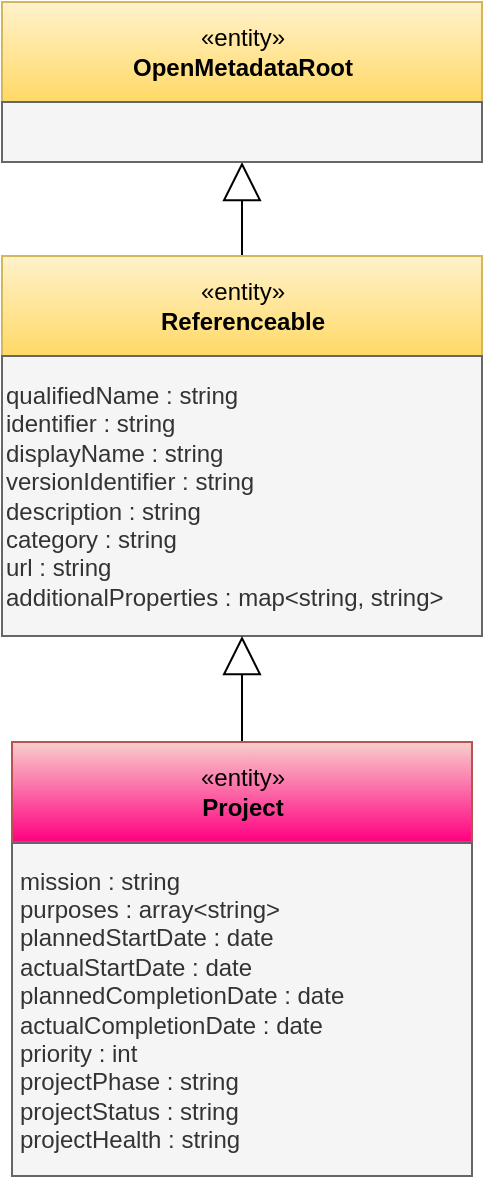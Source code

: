 <mxfile version="28.2.5" pages="2">
  <diagram id="zE5Gvw4sAXGilmlZFJis" name="project-type">
    <mxGraphModel dx="1234" dy="830" grid="1" gridSize="10" guides="1" tooltips="1" connect="1" arrows="1" fold="1" page="1" pageScale="1" pageWidth="827" pageHeight="1169" math="0" shadow="0">
      <root>
        <mxCell id="0" />
        <mxCell id="1" parent="0" />
        <mxCell id="Rkg_M0IdD2Z5Ybuixs8V-1" style="edgeStyle=orthogonalEdgeStyle;rounded=0;orthogonalLoop=1;jettySize=auto;html=1;exitX=0.5;exitY=0;exitDx=0;exitDy=0;entryX=0.5;entryY=1;entryDx=0;entryDy=0;endArrow=block;endFill=0;endSize=17;" edge="1" parent="1" source="Rkg_M0IdD2Z5Ybuixs8V-2" target="Rkg_M0IdD2Z5Ybuixs8V-6">
          <mxGeometry relative="1" as="geometry" />
        </mxCell>
        <mxCell id="Rkg_M0IdD2Z5Ybuixs8V-2" value="«entity»&lt;br&gt;&lt;b&gt;Referenceable&lt;/b&gt;" style="html=1;strokeColor=#d6b656;align=center;fillColor=#fff2cc;gradientColor=#ffd966;" vertex="1" parent="1">
          <mxGeometry x="390" y="187" width="240" height="50" as="geometry" />
        </mxCell>
        <mxCell id="Rkg_M0IdD2Z5Ybuixs8V-3" value="qualifiedName : string&lt;div&gt;identifier : string&lt;br&gt;&lt;div&gt;displayName : string&lt;div&gt;versionIdentifier : string&lt;br&gt;description : string&lt;/div&gt;&lt;div&gt;category : string&lt;/div&gt;&lt;div&gt;url : string&lt;br&gt;&lt;/div&gt;additionalProperties : map&amp;lt;string, string&amp;gt;&lt;br&gt;&lt;div style=&quot;text-align: left&quot;&gt;&lt;/div&gt;&lt;/div&gt;&lt;/div&gt;" style="rounded=0;whiteSpace=wrap;html=1;strokeColor=#666666;align=left;fillColor=#f5f5f5;fontColor=#333333;" vertex="1" parent="1">
          <mxGeometry x="390" y="237" width="240" height="140" as="geometry" />
        </mxCell>
        <mxCell id="Rkg_M0IdD2Z5Ybuixs8V-4" style="edgeStyle=orthogonalEdgeStyle;rounded=0;orthogonalLoop=1;jettySize=auto;html=1;endArrow=block;endFill=0;endSize=17;exitX=0.5;exitY=0;exitDx=0;exitDy=0;" edge="1" parent="1" target="Rkg_M0IdD2Z5Ybuixs8V-3" source="Rkg_M0IdD2Z5Ybuixs8V-8">
          <mxGeometry relative="1" as="geometry">
            <mxPoint x="510" y="417" as="sourcePoint" />
          </mxGeometry>
        </mxCell>
        <mxCell id="Rkg_M0IdD2Z5Ybuixs8V-5" value="«entity»&lt;br&gt;&lt;b&gt;OpenMetadataRoot&lt;/b&gt;" style="html=1;strokeColor=#d6b656;align=center;fillColor=#fff2cc;gradientColor=#ffd966;" vertex="1" parent="1">
          <mxGeometry x="390" y="60" width="240" height="50" as="geometry" />
        </mxCell>
        <mxCell id="Rkg_M0IdD2Z5Ybuixs8V-6" value="&lt;br&gt;&lt;div style=&quot;text-align: left&quot;&gt;&lt;/div&gt;" style="rounded=0;whiteSpace=wrap;html=1;strokeColor=#666666;align=left;fillColor=#f5f5f5;fontColor=#333333;" vertex="1" parent="1">
          <mxGeometry x="390" y="110" width="240" height="30" as="geometry" />
        </mxCell>
        <mxCell id="Rkg_M0IdD2Z5Ybuixs8V-8" value="«entity»&lt;br&gt;&lt;b&gt;Project&lt;/b&gt;" style="html=1;strokeColor=#b85450;align=center;fillColor=#f8cecc;gradientColor=#FF0080;" vertex="1" parent="1">
          <mxGeometry x="395" y="430" width="230" height="50" as="geometry" />
        </mxCell>
        <mxCell id="Rkg_M0IdD2Z5Ybuixs8V-9" value="&lt;div&gt;mission : string&lt;/div&gt;&lt;div&gt;purposes : array&amp;lt;string&amp;gt;&lt;/div&gt;&lt;div&gt;plannedStartDate : date&lt;/div&gt;&lt;div&gt;actualStartDate : date&lt;/div&gt;&lt;div&gt;plannedCompletionDate : date&lt;br&gt;actualCompletionDate : date&lt;br&gt;&lt;div&gt;priority : int&lt;br&gt;&lt;div&gt;projectPhase : string&lt;br&gt;projectStatus : string&lt;div&gt;projectHealth : string&lt;/div&gt;&lt;/div&gt;&lt;/div&gt;&lt;/div&gt;" style="rounded=0;whiteSpace=wrap;html=1;align=left;spacingLeft=2;fillColor=#f5f5f5;fontColor=#333333;strokeColor=#666666;" vertex="1" parent="1">
          <mxGeometry x="395" y="480.5" width="230" height="166.5" as="geometry" />
        </mxCell>
      </root>
    </mxGraphModel>
  </diagram>
  <diagram id="FnObOVJU2bQaLSSAlLfH" name="project-type-example">
    <mxGraphModel dx="1234" dy="1999" grid="1" gridSize="10" guides="1" tooltips="1" connect="1" arrows="1" fold="1" page="1" pageScale="1" pageWidth="827" pageHeight="1169" math="0" shadow="0">
      <root>
        <mxCell id="0" />
        <mxCell id="1" parent="0" />
        <mxCell id="im5Vu-o06-pUt50O6aRe-9" style="edgeStyle=orthogonalEdgeStyle;rounded=0;orthogonalLoop=1;jettySize=auto;html=1;exitX=0.25;exitY=1;exitDx=0;exitDy=0;entryX=0;entryY=0.5;entryDx=0;entryDy=0;" parent="1" source="im5Vu-o06-pUt50O6aRe-2" target="im5Vu-o06-pUt50O6aRe-3" edge="1">
          <mxGeometry relative="1" as="geometry" />
        </mxCell>
        <mxCell id="im5Vu-o06-pUt50O6aRe-10" style="edgeStyle=orthogonalEdgeStyle;rounded=0;orthogonalLoop=1;jettySize=auto;html=1;exitX=0.25;exitY=1;exitDx=0;exitDy=0;entryX=0;entryY=0.5;entryDx=0;entryDy=0;" parent="1" source="im5Vu-o06-pUt50O6aRe-2" target="im5Vu-o06-pUt50O6aRe-4" edge="1">
          <mxGeometry relative="1" as="geometry" />
        </mxCell>
        <mxCell id="im5Vu-o06-pUt50O6aRe-11" style="edgeStyle=orthogonalEdgeStyle;rounded=0;orthogonalLoop=1;jettySize=auto;html=1;exitX=0.25;exitY=1;exitDx=0;exitDy=0;entryX=0;entryY=0.5;entryDx=0;entryDy=0;" parent="1" source="im5Vu-o06-pUt50O6aRe-2" target="im5Vu-o06-pUt50O6aRe-7" edge="1">
          <mxGeometry relative="1" as="geometry" />
        </mxCell>
        <mxCell id="im5Vu-o06-pUt50O6aRe-12" style="edgeStyle=orthogonalEdgeStyle;rounded=0;orthogonalLoop=1;jettySize=auto;html=1;exitX=0.25;exitY=1;exitDx=0;exitDy=0;entryX=0;entryY=0.5;entryDx=0;entryDy=0;" parent="1" source="im5Vu-o06-pUt50O6aRe-2" target="im5Vu-o06-pUt50O6aRe-8" edge="1">
          <mxGeometry relative="1" as="geometry" />
        </mxCell>
        <mxCell id="im5Vu-o06-pUt50O6aRe-2" value="Category" style="rounded=0;whiteSpace=wrap;html=1;fillColor=#dae8fc;strokeColor=#6c8ebf;" parent="1" vertex="1">
          <mxGeometry x="140" y="150" width="120" height="60" as="geometry" />
        </mxCell>
        <mxCell id="im5Vu-o06-pUt50O6aRe-3" value="clinical-trial" style="rounded=0;whiteSpace=wrap;html=1;fillColor=#e1d5e7;strokeColor=#9673a6;" parent="1" vertex="1">
          <mxGeometry x="220" y="240" width="120" height="60" as="geometry" />
        </mxCell>
        <mxCell id="im5Vu-o06-pUt50O6aRe-4" value="manufacturing-improvement" style="rounded=0;whiteSpace=wrap;html=1;fillColor=#e1d5e7;strokeColor=#9673a6;" parent="1" vertex="1">
          <mxGeometry x="220" y="310" width="120" height="60" as="geometry" />
        </mxCell>
        <mxCell id="im5Vu-o06-pUt50O6aRe-6" style="edgeStyle=orthogonalEdgeStyle;rounded=0;orthogonalLoop=1;jettySize=auto;html=1;exitX=0.5;exitY=1;exitDx=0;exitDy=0;entryX=0.5;entryY=0;entryDx=0;entryDy=0;" parent="1" source="7KkTrxqwVIjwLN3GdaCn-1" target="im5Vu-o06-pUt50O6aRe-2" edge="1">
          <mxGeometry relative="1" as="geometry" />
        </mxCell>
        <mxCell id="im5Vu-o06-pUt50O6aRe-14" style="edgeStyle=orthogonalEdgeStyle;rounded=0;orthogonalLoop=1;jettySize=auto;html=1;exitX=0.5;exitY=1;exitDx=0;exitDy=0;entryX=0.5;entryY=0;entryDx=0;entryDy=0;" parent="1" source="im5Vu-o06-pUt50O6aRe-5" target="im5Vu-o06-pUt50O6aRe-13" edge="1">
          <mxGeometry relative="1" as="geometry">
            <Array as="points">
              <mxPoint x="600" y="110" />
              <mxPoint x="460" y="110" />
            </Array>
          </mxGeometry>
        </mxCell>
        <mxCell id="im5Vu-o06-pUt50O6aRe-29" style="edgeStyle=orthogonalEdgeStyle;rounded=0;orthogonalLoop=1;jettySize=auto;html=1;exitX=0.5;exitY=1;exitDx=0;exitDy=0;" parent="1" source="im5Vu-o06-pUt50O6aRe-5" target="im5Vu-o06-pUt50O6aRe-28" edge="1">
          <mxGeometry relative="1" as="geometry" />
        </mxCell>
        <mxCell id="im5Vu-o06-pUt50O6aRe-5" value="Project" style="rounded=0;whiteSpace=wrap;html=1;fillColor=#d5e8d4;strokeColor=#82b366;" parent="1" vertex="1">
          <mxGeometry x="540" y="10" width="120" height="60" as="geometry" />
        </mxCell>
        <mxCell id="im5Vu-o06-pUt50O6aRe-7" value="security-assessment" style="rounded=0;whiteSpace=wrap;html=1;fillColor=#e1d5e7;strokeColor=#9673a6;" parent="1" vertex="1">
          <mxGeometry x="220" y="380" width="120" height="60" as="geometry" />
        </mxCell>
        <mxCell id="im5Vu-o06-pUt50O6aRe-8" value="incident-investigation" style="rounded=0;whiteSpace=wrap;html=1;fillColor=#e1d5e7;strokeColor=#9673a6;" parent="1" vertex="1">
          <mxGeometry x="220" y="450" width="120" height="60" as="geometry" />
        </mxCell>
        <mxCell id="im5Vu-o06-pUt50O6aRe-20" style="edgeStyle=orthogonalEdgeStyle;rounded=0;orthogonalLoop=1;jettySize=auto;html=1;exitX=0.25;exitY=1;exitDx=0;exitDy=0;entryX=0;entryY=0.5;entryDx=0;entryDy=0;" parent="1" source="im5Vu-o06-pUt50O6aRe-13" target="im5Vu-o06-pUt50O6aRe-15" edge="1">
          <mxGeometry relative="1" as="geometry" />
        </mxCell>
        <mxCell id="im5Vu-o06-pUt50O6aRe-21" style="edgeStyle=orthogonalEdgeStyle;rounded=0;orthogonalLoop=1;jettySize=auto;html=1;exitX=0.25;exitY=1;exitDx=0;exitDy=0;entryX=0;entryY=0.5;entryDx=0;entryDy=0;" parent="1" source="im5Vu-o06-pUt50O6aRe-13" target="im5Vu-o06-pUt50O6aRe-16" edge="1">
          <mxGeometry relative="1" as="geometry" />
        </mxCell>
        <mxCell id="im5Vu-o06-pUt50O6aRe-22" style="edgeStyle=orthogonalEdgeStyle;rounded=0;orthogonalLoop=1;jettySize=auto;html=1;exitX=0.25;exitY=1;exitDx=0;exitDy=0;entryX=0;entryY=0.5;entryDx=0;entryDy=0;" parent="1" source="im5Vu-o06-pUt50O6aRe-13" target="im5Vu-o06-pUt50O6aRe-17" edge="1">
          <mxGeometry relative="1" as="geometry" />
        </mxCell>
        <mxCell id="im5Vu-o06-pUt50O6aRe-23" style="edgeStyle=orthogonalEdgeStyle;rounded=0;orthogonalLoop=1;jettySize=auto;html=1;exitX=0.25;exitY=1;exitDx=0;exitDy=0;entryX=0;entryY=0.5;entryDx=0;entryDy=0;" parent="1" source="im5Vu-o06-pUt50O6aRe-13" target="im5Vu-o06-pUt50O6aRe-18" edge="1">
          <mxGeometry relative="1" as="geometry" />
        </mxCell>
        <mxCell id="im5Vu-o06-pUt50O6aRe-24" style="edgeStyle=orthogonalEdgeStyle;rounded=0;orthogonalLoop=1;jettySize=auto;html=1;exitX=0.25;exitY=1;exitDx=0;exitDy=0;entryX=0;entryY=0.5;entryDx=0;entryDy=0;" parent="1" source="im5Vu-o06-pUt50O6aRe-13" target="im5Vu-o06-pUt50O6aRe-19" edge="1">
          <mxGeometry relative="1" as="geometry" />
        </mxCell>
        <mxCell id="im5Vu-o06-pUt50O6aRe-13" value="purposes" style="rounded=0;whiteSpace=wrap;html=1;fillColor=#dae8fc;strokeColor=#6c8ebf;" parent="1" vertex="1">
          <mxGeometry x="400" y="150" width="120" height="60" as="geometry" />
        </mxCell>
        <mxCell id="im5Vu-o06-pUt50O6aRe-15" value="governance" style="rounded=0;whiteSpace=wrap;html=1;fillColor=#e1d5e7;strokeColor=#9673a6;" parent="1" vertex="1">
          <mxGeometry x="480" y="235" width="120" height="60" as="geometry" />
        </mxCell>
        <mxCell id="im5Vu-o06-pUt50O6aRe-16" value="market-analysis" style="rounded=0;whiteSpace=wrap;html=1;fillColor=#e1d5e7;strokeColor=#9673a6;" parent="1" vertex="1">
          <mxGeometry x="480" y="305" width="120" height="60" as="geometry" />
        </mxCell>
        <mxCell id="im5Vu-o06-pUt50O6aRe-17" value="product-development" style="rounded=0;whiteSpace=wrap;html=1;fillColor=#e1d5e7;strokeColor=#9673a6;" parent="1" vertex="1">
          <mxGeometry x="480" y="375" width="120" height="60" as="geometry" />
        </mxCell>
        <mxCell id="im5Vu-o06-pUt50O6aRe-18" value="product-verification" style="rounded=0;whiteSpace=wrap;html=1;fillColor=#e1d5e7;strokeColor=#9673a6;" parent="1" vertex="1">
          <mxGeometry x="480" y="445" width="120" height="60" as="geometry" />
        </mxCell>
        <mxCell id="im5Vu-o06-pUt50O6aRe-19" value="patient-treatment" style="rounded=0;whiteSpace=wrap;html=1;fillColor=#e1d5e7;strokeColor=#9673a6;" parent="1" vertex="1">
          <mxGeometry x="480" y="515" width="120" height="60" as="geometry" />
        </mxCell>
        <mxCell id="im5Vu-o06-pUt50O6aRe-25" value="Project" style="rounded=0;whiteSpace=wrap;html=1;fontStyle=2;fillColor=#bac8d3;strokeColor=#23445d;fontColor=#000000;" parent="1" vertex="1">
          <mxGeometry x="380" y="-260" width="120" height="25" as="geometry" />
        </mxCell>
        <mxCell id="im5Vu-o06-pUt50O6aRe-26" value="qualifiedName:&amp;nbsp; &amp;nbsp; &amp;nbsp; &amp;nbsp; &amp;nbsp;&quot;ProjectCharter:drop-foot-clinical-trial&quot;&lt;br&gt;displayName:&amp;nbsp; &amp;nbsp; &amp;nbsp; &amp;nbsp; &amp;nbsp; &amp;nbsp; &quot;Drop foot clinical trial&lt;br&gt;mission:&amp;nbsp; &amp;nbsp; &amp;nbsp; &amp;nbsp; &amp;nbsp; &amp;nbsp; &amp;nbsp; &amp;nbsp; &amp;nbsp; &amp;nbsp; &quot;To verify the efficacy of new bear stuffing for &lt;br&gt;&amp;nbsp; &amp;nbsp; &amp;nbsp; &amp;nbsp; &amp;nbsp; &amp;nbsp; &amp;nbsp; &amp;nbsp; &amp;nbsp; &amp;nbsp; &amp;nbsp; &amp;nbsp; &amp;nbsp; &amp;nbsp; &amp;nbsp; &amp;nbsp; &amp;nbsp; &amp;nbsp;old bears with drop foot.&quot;&lt;br&gt;category:&amp;nbsp; &amp;nbsp; &amp;nbsp; &amp;nbsp; &amp;nbsp; &amp;nbsp; &amp;nbsp; &amp;nbsp; &amp;nbsp; &amp;nbsp;&quot;clinical-trial&quot;&lt;br&gt;purposes:&amp;nbsp; &amp;nbsp; &amp;nbsp; &amp;nbsp; &amp;nbsp; &amp;nbsp; &amp;nbsp; &amp;nbsp; &amp;nbsp; { &quot;governance&quot;, &quot;product-verification&quot; }&lt;br&gt;additionalProperties: { &quot;expectedDuration&quot; -&amp;gt; &quot;6 months&quot;. }" style="rounded=0;whiteSpace=wrap;html=1;align=left;fillColor=#f5f5f5;fontColor=#333333;strokeColor=#666666;" parent="1" vertex="1">
          <mxGeometry x="380" y="-235" width="370" height="110" as="geometry" />
        </mxCell>
        <mxCell id="im5Vu-o06-pUt50O6aRe-41" style="edgeStyle=orthogonalEdgeStyle;rounded=0;orthogonalLoop=1;jettySize=auto;html=1;exitX=0.25;exitY=1;exitDx=0;exitDy=0;entryX=0;entryY=0.5;entryDx=0;entryDy=0;" parent="1" source="im5Vu-o06-pUt50O6aRe-28" target="im5Vu-o06-pUt50O6aRe-35" edge="1">
          <mxGeometry relative="1" as="geometry" />
        </mxCell>
        <mxCell id="im5Vu-o06-pUt50O6aRe-28" value="additionalProperties" style="rounded=0;whiteSpace=wrap;html=1;fillColor=#dae8fc;strokeColor=#6c8ebf;" parent="1" vertex="1">
          <mxGeometry x="690" y="150" width="120" height="60" as="geometry" />
        </mxCell>
        <mxCell id="im5Vu-o06-pUt50O6aRe-30" style="edgeStyle=orthogonalEdgeStyle;rounded=0;orthogonalLoop=1;jettySize=auto;html=1;exitX=0.25;exitY=1;exitDx=0;exitDy=0;entryX=0;entryY=0.5;entryDx=0;entryDy=0;" parent="1" source="im5Vu-o06-pUt50O6aRe-35" target="im5Vu-o06-pUt50O6aRe-36" edge="1">
          <mxGeometry relative="1" as="geometry" />
        </mxCell>
        <mxCell id="im5Vu-o06-pUt50O6aRe-31" style="edgeStyle=orthogonalEdgeStyle;rounded=0;orthogonalLoop=1;jettySize=auto;html=1;exitX=0.25;exitY=1;exitDx=0;exitDy=0;entryX=0;entryY=0.5;entryDx=0;entryDy=0;" parent="1" source="im5Vu-o06-pUt50O6aRe-35" target="im5Vu-o06-pUt50O6aRe-37" edge="1">
          <mxGeometry relative="1" as="geometry" />
        </mxCell>
        <mxCell id="im5Vu-o06-pUt50O6aRe-32" style="edgeStyle=orthogonalEdgeStyle;rounded=0;orthogonalLoop=1;jettySize=auto;html=1;exitX=0.25;exitY=1;exitDx=0;exitDy=0;entryX=0;entryY=0.5;entryDx=0;entryDy=0;" parent="1" source="im5Vu-o06-pUt50O6aRe-35" target="im5Vu-o06-pUt50O6aRe-38" edge="1">
          <mxGeometry relative="1" as="geometry" />
        </mxCell>
        <mxCell id="im5Vu-o06-pUt50O6aRe-33" style="edgeStyle=orthogonalEdgeStyle;rounded=0;orthogonalLoop=1;jettySize=auto;html=1;exitX=0.25;exitY=1;exitDx=0;exitDy=0;entryX=0;entryY=0.5;entryDx=0;entryDy=0;" parent="1" source="im5Vu-o06-pUt50O6aRe-35" target="im5Vu-o06-pUt50O6aRe-39" edge="1">
          <mxGeometry relative="1" as="geometry" />
        </mxCell>
        <mxCell id="im5Vu-o06-pUt50O6aRe-34" style="edgeStyle=orthogonalEdgeStyle;rounded=0;orthogonalLoop=1;jettySize=auto;html=1;exitX=0.25;exitY=1;exitDx=0;exitDy=0;entryX=0;entryY=0.5;entryDx=0;entryDy=0;" parent="1" source="im5Vu-o06-pUt50O6aRe-35" target="im5Vu-o06-pUt50O6aRe-40" edge="1">
          <mxGeometry relative="1" as="geometry" />
        </mxCell>
        <mxCell id="im5Vu-o06-pUt50O6aRe-35" value="expectedDuration" style="rounded=0;whiteSpace=wrap;html=1;fillColor=#ffe6cc;strokeColor=#d79b00;" parent="1" vertex="1">
          <mxGeometry x="770" y="240" width="120" height="60" as="geometry" />
        </mxCell>
        <mxCell id="im5Vu-o06-pUt50O6aRe-36" value="1 month" style="rounded=0;whiteSpace=wrap;html=1;fillColor=#fff2cc;strokeColor=#d6b656;" parent="1" vertex="1">
          <mxGeometry x="850" y="325" width="120" height="60" as="geometry" />
        </mxCell>
        <mxCell id="im5Vu-o06-pUt50O6aRe-37" value="2 months" style="rounded=0;whiteSpace=wrap;html=1;fillColor=#fff2cc;strokeColor=#d6b656;" parent="1" vertex="1">
          <mxGeometry x="850" y="395" width="120" height="60" as="geometry" />
        </mxCell>
        <mxCell id="im5Vu-o06-pUt50O6aRe-38" value="6 months" style="rounded=0;whiteSpace=wrap;html=1;fillColor=#fff2cc;strokeColor=#d6b656;" parent="1" vertex="1">
          <mxGeometry x="850" y="465" width="120" height="60" as="geometry" />
        </mxCell>
        <mxCell id="im5Vu-o06-pUt50O6aRe-39" value="1 year" style="rounded=0;whiteSpace=wrap;html=1;fillColor=#fff2cc;strokeColor=#d6b656;" parent="1" vertex="1">
          <mxGeometry x="850" y="535" width="120" height="60" as="geometry" />
        </mxCell>
        <mxCell id="im5Vu-o06-pUt50O6aRe-40" value="other" style="rounded=0;whiteSpace=wrap;html=1;fillColor=#fff2cc;strokeColor=#d6b656;" parent="1" vertex="1">
          <mxGeometry x="850" y="605" width="120" height="60" as="geometry" />
        </mxCell>
        <mxCell id="im5Vu-o06-pUt50O6aRe-42" value="Open metadata types" style="text;html=1;align=center;verticalAlign=middle;resizable=0;points=[];autosize=1;strokeColor=none;fillColor=none;" parent="1" vertex="1">
          <mxGeometry x="335" y="25" width="140" height="30" as="geometry" />
        </mxCell>
        <mxCell id="im5Vu-o06-pUt50O6aRe-43" value="attributes defined specifically&lt;div&gt;for the&amp;nbsp; Project type&lt;/div&gt;" style="text;html=1;align=center;verticalAlign=middle;resizable=0;points=[];autosize=1;strokeColor=none;fillColor=none;" parent="1" vertex="1">
          <mxGeometry x="815" y="160" width="180" height="40" as="geometry" />
        </mxCell>
        <mxCell id="im5Vu-o06-pUt50O6aRe-44" value="valid map name" style="text;html=1;align=center;verticalAlign=middle;resizable=0;points=[];autosize=1;strokeColor=none;fillColor=none;" parent="1" vertex="1">
          <mxGeometry x="885" y="250" width="110" height="30" as="geometry" />
        </mxCell>
        <mxCell id="im5Vu-o06-pUt50O6aRe-45" value="" style="shape=curlyBracket;whiteSpace=wrap;html=1;rounded=1;flipH=1;" parent="1" vertex="1">
          <mxGeometry x="1000" y="320" width="20" height="340" as="geometry" />
        </mxCell>
        <mxCell id="im5Vu-o06-pUt50O6aRe-46" value="valid values &lt;br&gt;that can be &lt;br&gt;assigned to &lt;br&gt;map name" style="text;html=1;align=center;verticalAlign=middle;resizable=0;points=[];autosize=1;strokeColor=none;fillColor=none;" parent="1" vertex="1">
          <mxGeometry x="1030" y="455" width="90" height="70" as="geometry" />
        </mxCell>
        <mxCell id="im5Vu-o06-pUt50O6aRe-47" value="" style="shape=curlyBracket;whiteSpace=wrap;html=1;rounded=1;flipH=1;" parent="1" vertex="1">
          <mxGeometry x="620" y="235" width="20" height="340" as="geometry" />
        </mxCell>
        <mxCell id="im5Vu-o06-pUt50O6aRe-48" value="valid values &lt;br&gt;for attribute" style="text;html=1;align=center;verticalAlign=middle;resizable=0;points=[];autosize=1;strokeColor=none;fillColor=none;" parent="1" vertex="1">
          <mxGeometry x="650" y="385" width="90" height="40" as="geometry" />
        </mxCell>
        <mxCell id="im5Vu-o06-pUt50O6aRe-49" value="Instance of project" style="text;html=1;align=center;verticalAlign=middle;resizable=0;points=[];autosize=1;strokeColor=none;fillColor=none;" parent="1" vertex="1">
          <mxGeometry x="220" y="-200" width="120" height="30" as="geometry" />
        </mxCell>
        <mxCell id="7KkTrxqwVIjwLN3GdaCn-1" value="Referenceable" style="rounded=0;whiteSpace=wrap;html=1;fillColor=#d5e8d4;strokeColor=#82b366;" vertex="1" parent="1">
          <mxGeometry x="140" y="10" width="120" height="60" as="geometry" />
        </mxCell>
      </root>
    </mxGraphModel>
  </diagram>
</mxfile>
